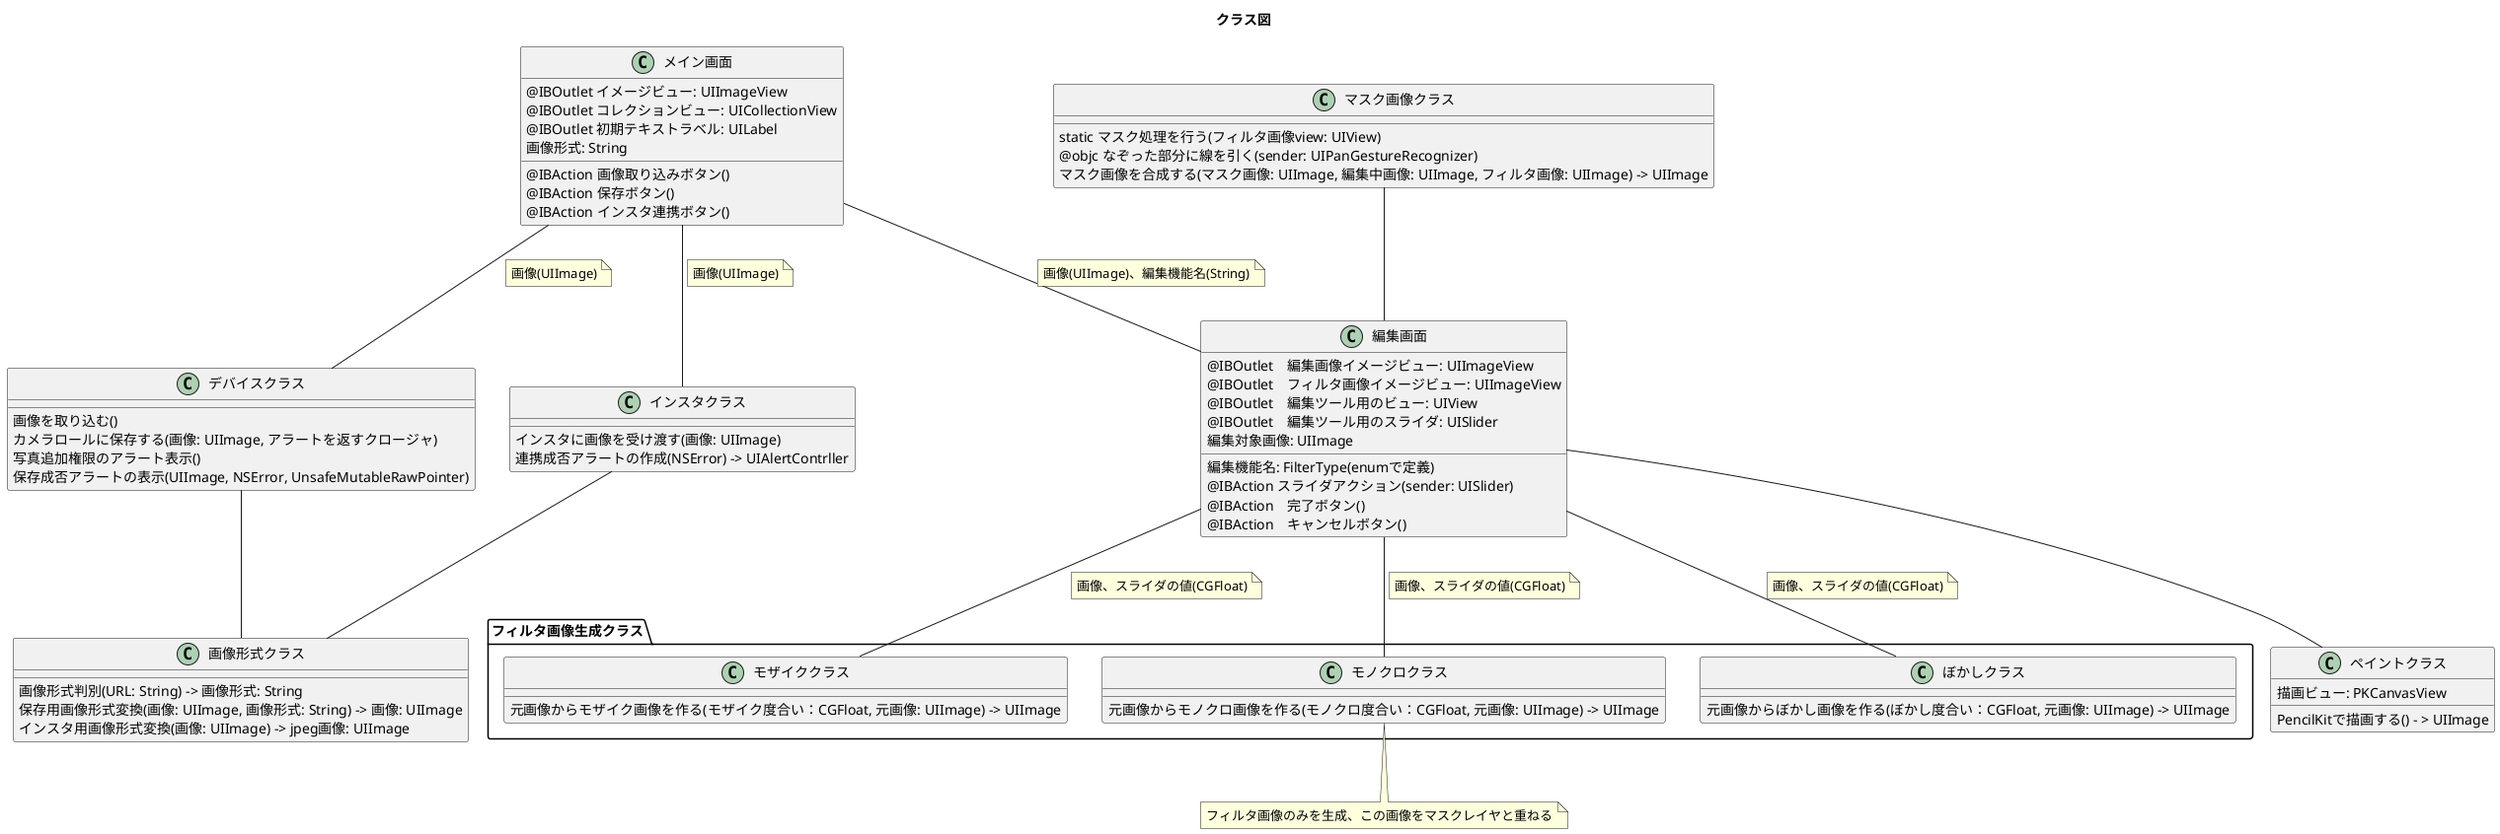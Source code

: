 @startuml
title "クラス図"

class  メイン画面{
@IBOutlet イメージビュー: UIImageView
@IBOutlet コレクションビュー: UICollectionView
@IBOutlet 初期テキストラベル: UILabel
画像形式: String
@IBAction 画像取り込みボタン()
@IBAction 保存ボタン()
@IBAction インスタ連携ボタン()
}

class  編集画面{
@IBOutlet　編集画像イメージビュー: UIImageView
@IBOutlet　フィルタ画像イメージビュー: UIImageView
@IBOutlet　編集ツール用のビュー: UIView
@IBOutlet　編集ツール用のスライダ: UISlider
編集対象画像: UIImage
編集機能名: FilterType(enumで定義)
@IBAction スライダアクション(sender: UISlider)
@IBAction　完了ボタン()
@IBAction　キャンセルボタン()
}

class マスク画像クラス{
static マスク処理を行う(フィルタ画像view: UIView)
@objc なぞった部分に線を引く(sender: UIPanGestureRecognizer)
マスク画像を合成する(マスク画像: UIImage, 編集中画像: UIImage, フィルタ画像: UIImage) -> UIImage
}

class デバイスクラス{
画像を取り込む()
カメラロールに保存する(画像: UIImage, アラートを返すクロージャ)
写真追加権限のアラート表示()
保存成否アラートの表示(UIImage, NSError, UnsafeMutableRawPointer)
}

class インスタクラス{
インスタに画像を受け渡す(画像: UIImage)
連携成否アラートの作成(NSError) -> UIAlertContrller
}

class 画像形式クラス{
画像形式判別(URL: String) -> 画像形式: String
保存用画像形式変換(画像: UIImage, 画像形式: String) -> 画像: UIImage
インスタ用画像形式変換(画像: UIImage) -> jpeg画像: UIImage
}

package フィルタ画像生成クラス {
class ぼかしクラス{
元画像からぼかし画像を作る(ぼかし度合い：CGFloat, 元画像: UIImage) -> UIImage
}

class モザイククラス{
元画像からモザイク画像を作る(モザイク度合い：CGFloat, 元画像: UIImage) -> UIImage
}

class モノクロクラス{
元画像からモノクロ画像を作る(モノクロ度合い：CGFloat, 元画像: UIImage) -> UIImage
}
}
note bottom
  フィルタ画像のみを生成、この画像をマスクレイヤと重ねる
end note


class ペイントクラス{
描画ビュー: PKCanvasView
PencilKitで描画する() - > UIImage
}

メイン画面--編集画面
note left on link
  画像(UIImage)、編集機能名(String)
end note

メイン画面--デバイスクラス
note left on link
  画像(UIImage)
end note

メイン画面--インスタクラス
note left on link
  画像(UIImage)
end note

デバイスクラス--画像形式クラス
インスタクラス--画像形式クラス

マスク画像クラス--編集画面

編集画面--ぼかしクラス
note left on link
  画像、スライダの値(CGFloat)
end note

編集画面--モザイククラス
note left on link
  画像、スライダの値(CGFloat)
end note

編集画面--モノクロクラス
note left on link
  画像、スライダの値(CGFloat)
end note

編集画面--ペイントクラス
@enduml
